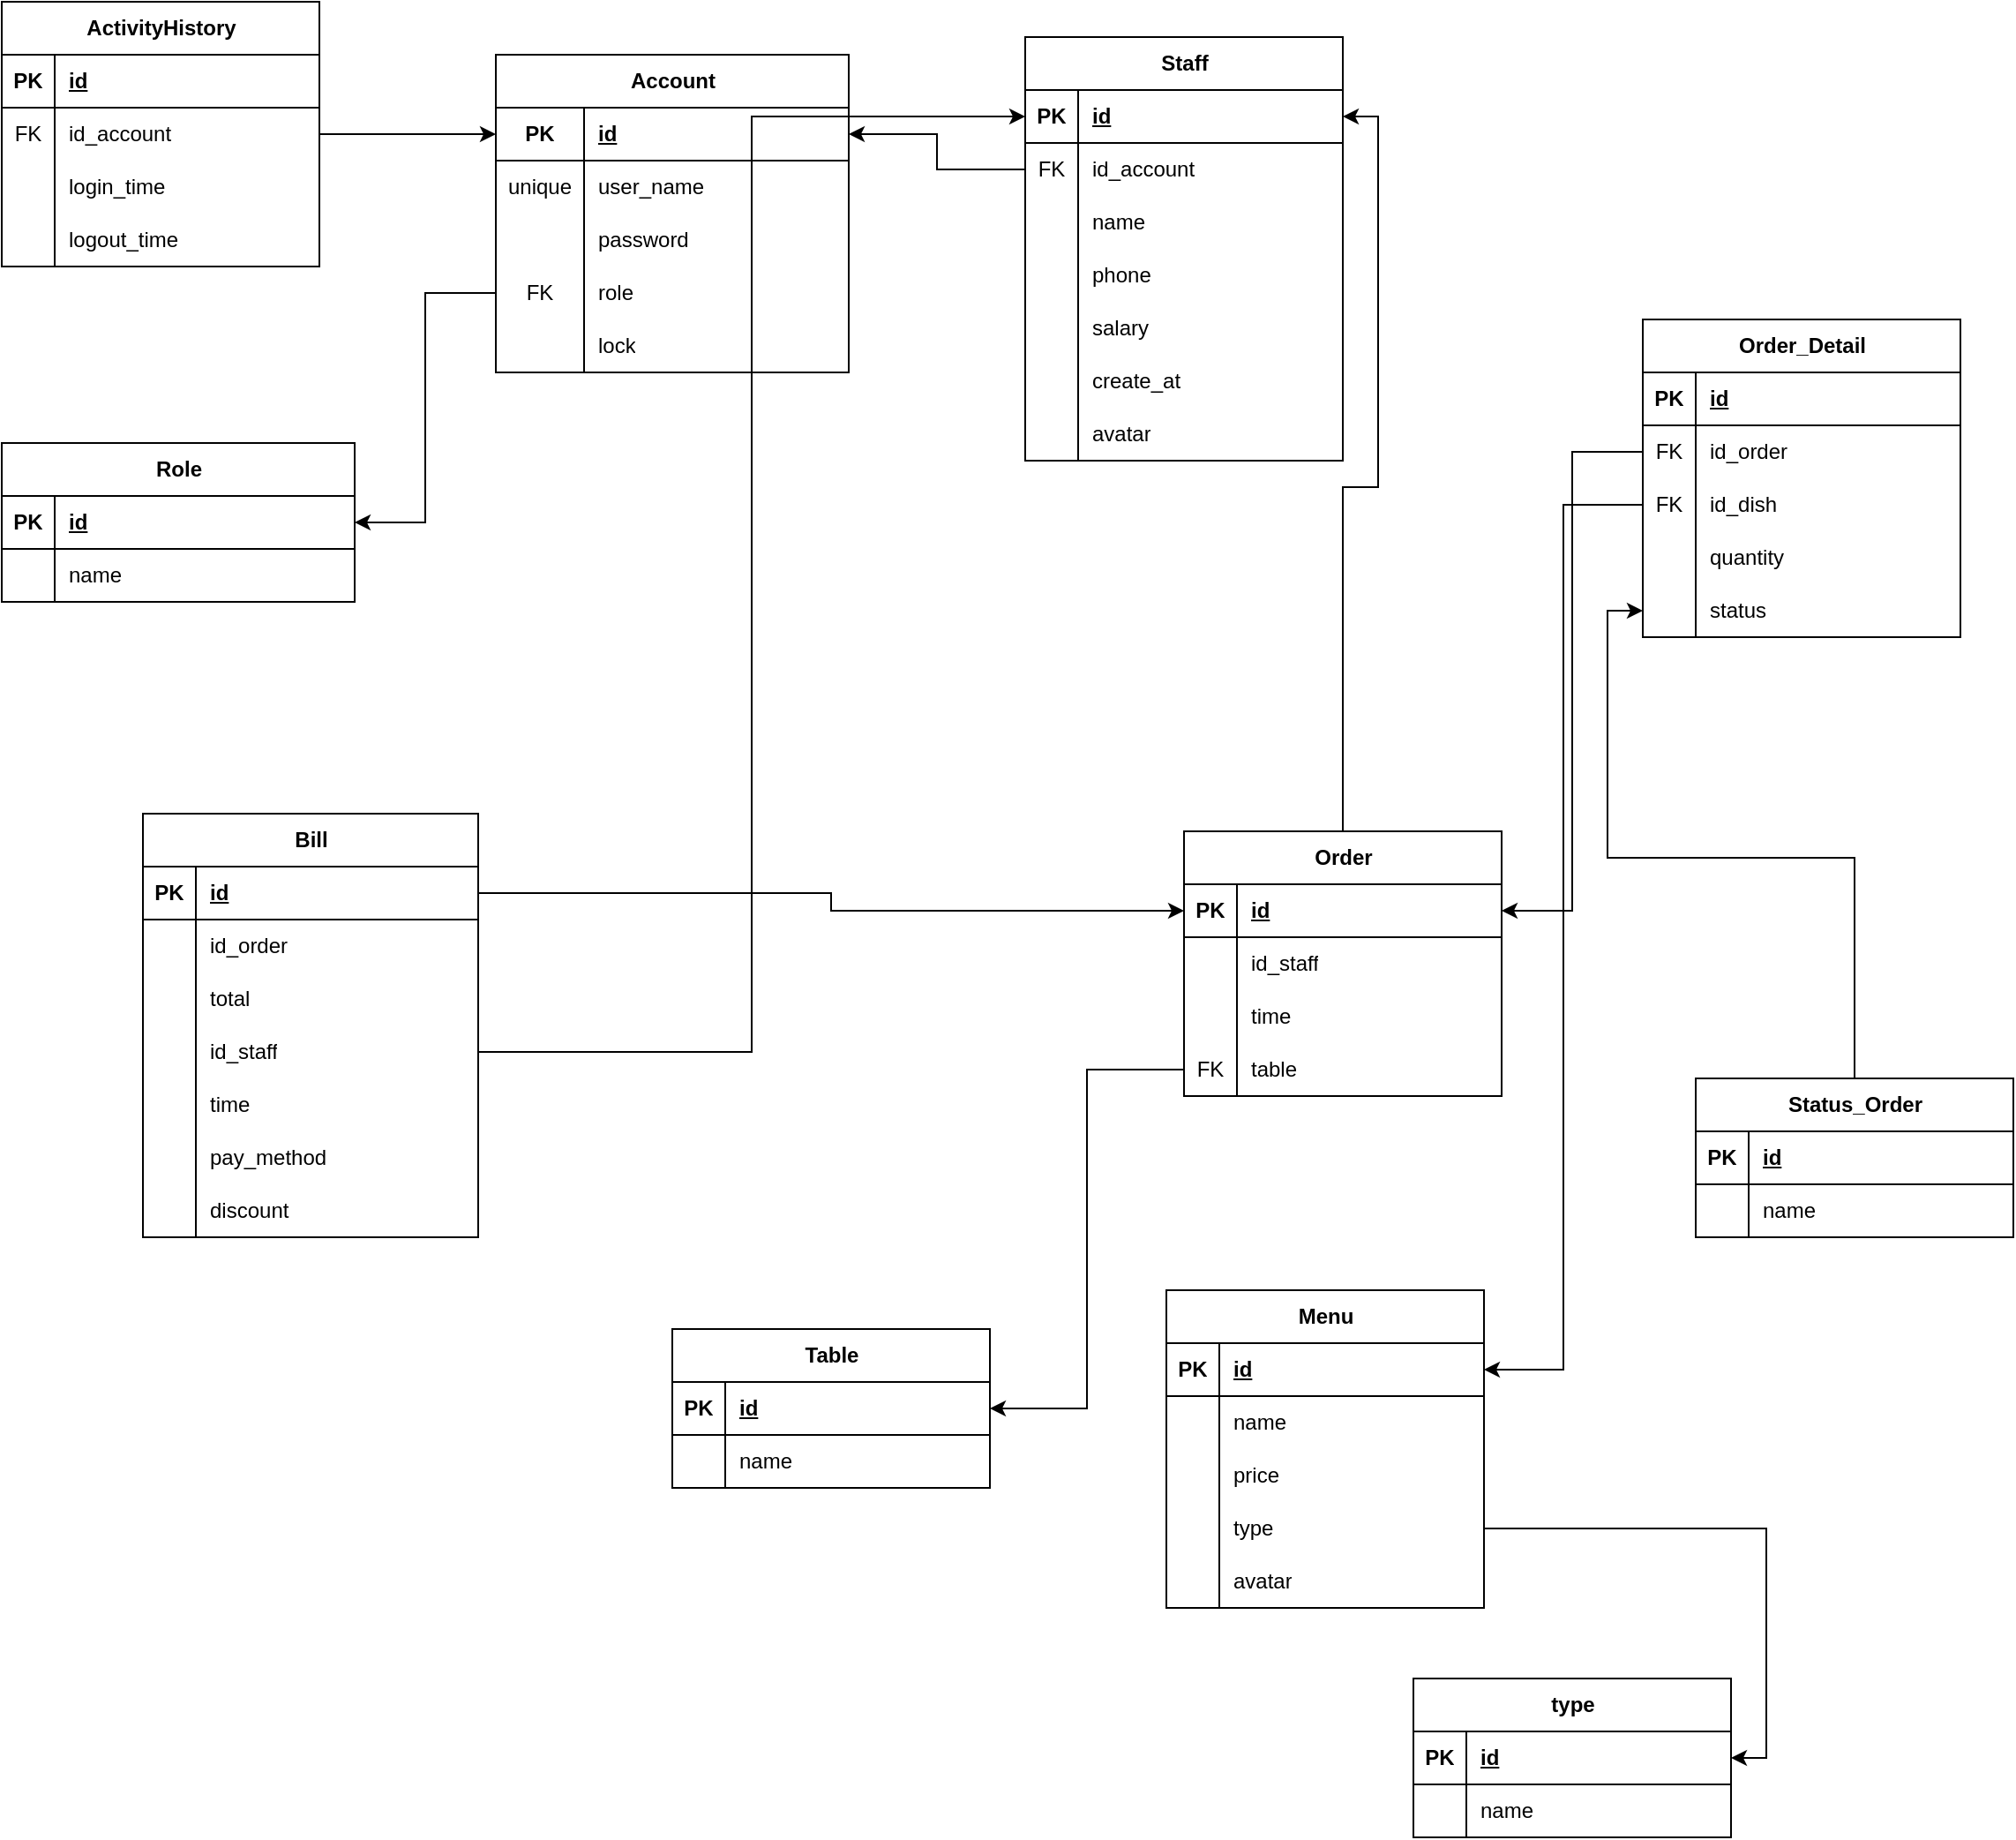 <mxfile version="21.5.0" type="device">
  <diagram name="Trang-1" id="5MQiowodxiFG7TMyP35g">
    <mxGraphModel dx="640" dy="643" grid="1" gridSize="10" guides="1" tooltips="1" connect="1" arrows="1" fold="1" page="1" pageScale="1" pageWidth="1169" pageHeight="1654" math="0" shadow="0">
      <root>
        <mxCell id="0" />
        <mxCell id="1" parent="0" />
        <mxCell id="JPU_DQ4Lmc1xQgEu5F5v-1" value="Role" style="shape=table;startSize=30;container=1;collapsible=1;childLayout=tableLayout;fixedRows=1;rowLines=0;fontStyle=1;align=center;resizeLast=1;html=1;" parent="1" vertex="1">
          <mxGeometry y="280" width="200" height="90" as="geometry" />
        </mxCell>
        <mxCell id="JPU_DQ4Lmc1xQgEu5F5v-2" value="" style="shape=tableRow;horizontal=0;startSize=0;swimlaneHead=0;swimlaneBody=0;fillColor=none;collapsible=0;dropTarget=0;points=[[0,0.5],[1,0.5]];portConstraint=eastwest;top=0;left=0;right=0;bottom=1;" parent="JPU_DQ4Lmc1xQgEu5F5v-1" vertex="1">
          <mxGeometry y="30" width="200" height="30" as="geometry" />
        </mxCell>
        <mxCell id="JPU_DQ4Lmc1xQgEu5F5v-3" value="PK" style="shape=partialRectangle;connectable=0;fillColor=none;top=0;left=0;bottom=0;right=0;fontStyle=1;overflow=hidden;whiteSpace=wrap;html=1;" parent="JPU_DQ4Lmc1xQgEu5F5v-2" vertex="1">
          <mxGeometry width="30" height="30" as="geometry">
            <mxRectangle width="30" height="30" as="alternateBounds" />
          </mxGeometry>
        </mxCell>
        <mxCell id="JPU_DQ4Lmc1xQgEu5F5v-4" value="id" style="shape=partialRectangle;connectable=0;fillColor=none;top=0;left=0;bottom=0;right=0;align=left;spacingLeft=6;fontStyle=5;overflow=hidden;whiteSpace=wrap;html=1;" parent="JPU_DQ4Lmc1xQgEu5F5v-2" vertex="1">
          <mxGeometry x="30" width="170" height="30" as="geometry">
            <mxRectangle width="170" height="30" as="alternateBounds" />
          </mxGeometry>
        </mxCell>
        <mxCell id="JPU_DQ4Lmc1xQgEu5F5v-5" value="" style="shape=tableRow;horizontal=0;startSize=0;swimlaneHead=0;swimlaneBody=0;fillColor=none;collapsible=0;dropTarget=0;points=[[0,0.5],[1,0.5]];portConstraint=eastwest;top=0;left=0;right=0;bottom=0;" parent="JPU_DQ4Lmc1xQgEu5F5v-1" vertex="1">
          <mxGeometry y="60" width="200" height="30" as="geometry" />
        </mxCell>
        <mxCell id="JPU_DQ4Lmc1xQgEu5F5v-6" value="" style="shape=partialRectangle;connectable=0;fillColor=none;top=0;left=0;bottom=0;right=0;editable=1;overflow=hidden;whiteSpace=wrap;html=1;" parent="JPU_DQ4Lmc1xQgEu5F5v-5" vertex="1">
          <mxGeometry width="30" height="30" as="geometry">
            <mxRectangle width="30" height="30" as="alternateBounds" />
          </mxGeometry>
        </mxCell>
        <mxCell id="JPU_DQ4Lmc1xQgEu5F5v-7" value="name" style="shape=partialRectangle;connectable=0;fillColor=none;top=0;left=0;bottom=0;right=0;align=left;spacingLeft=6;overflow=hidden;whiteSpace=wrap;html=1;" parent="JPU_DQ4Lmc1xQgEu5F5v-5" vertex="1">
          <mxGeometry x="30" width="170" height="30" as="geometry">
            <mxRectangle width="170" height="30" as="alternateBounds" />
          </mxGeometry>
        </mxCell>
        <mxCell id="JPU_DQ4Lmc1xQgEu5F5v-14" value="Account" style="shape=table;startSize=30;container=1;collapsible=1;childLayout=tableLayout;fixedRows=1;rowLines=0;fontStyle=1;align=center;resizeLast=1;html=1;" parent="1" vertex="1">
          <mxGeometry x="280" y="60" width="200" height="180" as="geometry" />
        </mxCell>
        <mxCell id="JPU_DQ4Lmc1xQgEu5F5v-15" value="" style="shape=tableRow;horizontal=0;startSize=0;swimlaneHead=0;swimlaneBody=0;fillColor=none;collapsible=0;dropTarget=0;points=[[0,0.5],[1,0.5]];portConstraint=eastwest;top=0;left=0;right=0;bottom=1;" parent="JPU_DQ4Lmc1xQgEu5F5v-14" vertex="1">
          <mxGeometry y="30" width="200" height="30" as="geometry" />
        </mxCell>
        <mxCell id="JPU_DQ4Lmc1xQgEu5F5v-16" value="PK" style="shape=partialRectangle;connectable=0;fillColor=none;top=0;left=0;bottom=0;right=0;fontStyle=1;overflow=hidden;whiteSpace=wrap;html=1;" parent="JPU_DQ4Lmc1xQgEu5F5v-15" vertex="1">
          <mxGeometry width="50" height="30" as="geometry">
            <mxRectangle width="50" height="30" as="alternateBounds" />
          </mxGeometry>
        </mxCell>
        <mxCell id="JPU_DQ4Lmc1xQgEu5F5v-17" value="id" style="shape=partialRectangle;connectable=0;fillColor=none;top=0;left=0;bottom=0;right=0;align=left;spacingLeft=6;fontStyle=5;overflow=hidden;whiteSpace=wrap;html=1;" parent="JPU_DQ4Lmc1xQgEu5F5v-15" vertex="1">
          <mxGeometry x="50" width="150" height="30" as="geometry">
            <mxRectangle width="150" height="30" as="alternateBounds" />
          </mxGeometry>
        </mxCell>
        <mxCell id="JPU_DQ4Lmc1xQgEu5F5v-18" value="" style="shape=tableRow;horizontal=0;startSize=0;swimlaneHead=0;swimlaneBody=0;fillColor=none;collapsible=0;dropTarget=0;points=[[0,0.5],[1,0.5]];portConstraint=eastwest;top=0;left=0;right=0;bottom=0;" parent="JPU_DQ4Lmc1xQgEu5F5v-14" vertex="1">
          <mxGeometry y="60" width="200" height="30" as="geometry" />
        </mxCell>
        <mxCell id="JPU_DQ4Lmc1xQgEu5F5v-19" value="unique" style="shape=partialRectangle;connectable=0;fillColor=none;top=0;left=0;bottom=0;right=0;editable=1;overflow=hidden;whiteSpace=wrap;html=1;" parent="JPU_DQ4Lmc1xQgEu5F5v-18" vertex="1">
          <mxGeometry width="50" height="30" as="geometry">
            <mxRectangle width="50" height="30" as="alternateBounds" />
          </mxGeometry>
        </mxCell>
        <mxCell id="JPU_DQ4Lmc1xQgEu5F5v-20" value="user_name" style="shape=partialRectangle;connectable=0;fillColor=none;top=0;left=0;bottom=0;right=0;align=left;spacingLeft=6;overflow=hidden;whiteSpace=wrap;html=1;" parent="JPU_DQ4Lmc1xQgEu5F5v-18" vertex="1">
          <mxGeometry x="50" width="150" height="30" as="geometry">
            <mxRectangle width="150" height="30" as="alternateBounds" />
          </mxGeometry>
        </mxCell>
        <mxCell id="JPU_DQ4Lmc1xQgEu5F5v-21" value="" style="shape=tableRow;horizontal=0;startSize=0;swimlaneHead=0;swimlaneBody=0;fillColor=none;collapsible=0;dropTarget=0;points=[[0,0.5],[1,0.5]];portConstraint=eastwest;top=0;left=0;right=0;bottom=0;" parent="JPU_DQ4Lmc1xQgEu5F5v-14" vertex="1">
          <mxGeometry y="90" width="200" height="30" as="geometry" />
        </mxCell>
        <mxCell id="JPU_DQ4Lmc1xQgEu5F5v-22" value="" style="shape=partialRectangle;connectable=0;fillColor=none;top=0;left=0;bottom=0;right=0;editable=1;overflow=hidden;whiteSpace=wrap;html=1;" parent="JPU_DQ4Lmc1xQgEu5F5v-21" vertex="1">
          <mxGeometry width="50" height="30" as="geometry">
            <mxRectangle width="50" height="30" as="alternateBounds" />
          </mxGeometry>
        </mxCell>
        <mxCell id="JPU_DQ4Lmc1xQgEu5F5v-23" value="password" style="shape=partialRectangle;connectable=0;fillColor=none;top=0;left=0;bottom=0;right=0;align=left;spacingLeft=6;overflow=hidden;whiteSpace=wrap;html=1;" parent="JPU_DQ4Lmc1xQgEu5F5v-21" vertex="1">
          <mxGeometry x="50" width="150" height="30" as="geometry">
            <mxRectangle width="150" height="30" as="alternateBounds" />
          </mxGeometry>
        </mxCell>
        <mxCell id="JPU_DQ4Lmc1xQgEu5F5v-24" value="" style="shape=tableRow;horizontal=0;startSize=0;swimlaneHead=0;swimlaneBody=0;fillColor=none;collapsible=0;dropTarget=0;points=[[0,0.5],[1,0.5]];portConstraint=eastwest;top=0;left=0;right=0;bottom=0;" parent="JPU_DQ4Lmc1xQgEu5F5v-14" vertex="1">
          <mxGeometry y="120" width="200" height="30" as="geometry" />
        </mxCell>
        <mxCell id="JPU_DQ4Lmc1xQgEu5F5v-25" value="FK" style="shape=partialRectangle;connectable=0;fillColor=none;top=0;left=0;bottom=0;right=0;editable=1;overflow=hidden;whiteSpace=wrap;html=1;" parent="JPU_DQ4Lmc1xQgEu5F5v-24" vertex="1">
          <mxGeometry width="50" height="30" as="geometry">
            <mxRectangle width="50" height="30" as="alternateBounds" />
          </mxGeometry>
        </mxCell>
        <mxCell id="JPU_DQ4Lmc1xQgEu5F5v-26" value="role" style="shape=partialRectangle;connectable=0;fillColor=none;top=0;left=0;bottom=0;right=0;align=left;spacingLeft=6;overflow=hidden;whiteSpace=wrap;html=1;" parent="JPU_DQ4Lmc1xQgEu5F5v-24" vertex="1">
          <mxGeometry x="50" width="150" height="30" as="geometry">
            <mxRectangle width="150" height="30" as="alternateBounds" />
          </mxGeometry>
        </mxCell>
        <mxCell id="JPU_DQ4Lmc1xQgEu5F5v-27" value="" style="shape=tableRow;horizontal=0;startSize=0;swimlaneHead=0;swimlaneBody=0;fillColor=none;collapsible=0;dropTarget=0;points=[[0,0.5],[1,0.5]];portConstraint=eastwest;top=0;left=0;right=0;bottom=0;" parent="JPU_DQ4Lmc1xQgEu5F5v-14" vertex="1">
          <mxGeometry y="150" width="200" height="30" as="geometry" />
        </mxCell>
        <mxCell id="JPU_DQ4Lmc1xQgEu5F5v-28" value="" style="shape=partialRectangle;connectable=0;fillColor=none;top=0;left=0;bottom=0;right=0;editable=1;overflow=hidden;whiteSpace=wrap;html=1;" parent="JPU_DQ4Lmc1xQgEu5F5v-27" vertex="1">
          <mxGeometry width="50" height="30" as="geometry">
            <mxRectangle width="50" height="30" as="alternateBounds" />
          </mxGeometry>
        </mxCell>
        <mxCell id="JPU_DQ4Lmc1xQgEu5F5v-29" value="lock" style="shape=partialRectangle;connectable=0;fillColor=none;top=0;left=0;bottom=0;right=0;align=left;spacingLeft=6;overflow=hidden;whiteSpace=wrap;html=1;" parent="JPU_DQ4Lmc1xQgEu5F5v-27" vertex="1">
          <mxGeometry x="50" width="150" height="30" as="geometry">
            <mxRectangle width="150" height="30" as="alternateBounds" />
          </mxGeometry>
        </mxCell>
        <mxCell id="JPU_DQ4Lmc1xQgEu5F5v-30" style="edgeStyle=orthogonalEdgeStyle;rounded=0;orthogonalLoop=1;jettySize=auto;html=1;entryX=1;entryY=0.5;entryDx=0;entryDy=0;" parent="1" source="JPU_DQ4Lmc1xQgEu5F5v-24" target="JPU_DQ4Lmc1xQgEu5F5v-2" edge="1">
          <mxGeometry relative="1" as="geometry" />
        </mxCell>
        <mxCell id="JPU_DQ4Lmc1xQgEu5F5v-31" value="Menu" style="shape=table;startSize=30;container=1;collapsible=1;childLayout=tableLayout;fixedRows=1;rowLines=0;fontStyle=1;align=center;resizeLast=1;html=1;" parent="1" vertex="1">
          <mxGeometry x="660" y="760" width="180" height="180" as="geometry" />
        </mxCell>
        <mxCell id="JPU_DQ4Lmc1xQgEu5F5v-32" value="" style="shape=tableRow;horizontal=0;startSize=0;swimlaneHead=0;swimlaneBody=0;fillColor=none;collapsible=0;dropTarget=0;points=[[0,0.5],[1,0.5]];portConstraint=eastwest;top=0;left=0;right=0;bottom=1;" parent="JPU_DQ4Lmc1xQgEu5F5v-31" vertex="1">
          <mxGeometry y="30" width="180" height="30" as="geometry" />
        </mxCell>
        <mxCell id="JPU_DQ4Lmc1xQgEu5F5v-33" value="PK" style="shape=partialRectangle;connectable=0;fillColor=none;top=0;left=0;bottom=0;right=0;fontStyle=1;overflow=hidden;whiteSpace=wrap;html=1;" parent="JPU_DQ4Lmc1xQgEu5F5v-32" vertex="1">
          <mxGeometry width="30" height="30" as="geometry">
            <mxRectangle width="30" height="30" as="alternateBounds" />
          </mxGeometry>
        </mxCell>
        <mxCell id="JPU_DQ4Lmc1xQgEu5F5v-34" value="id" style="shape=partialRectangle;connectable=0;fillColor=none;top=0;left=0;bottom=0;right=0;align=left;spacingLeft=6;fontStyle=5;overflow=hidden;whiteSpace=wrap;html=1;" parent="JPU_DQ4Lmc1xQgEu5F5v-32" vertex="1">
          <mxGeometry x="30" width="150" height="30" as="geometry">
            <mxRectangle width="150" height="30" as="alternateBounds" />
          </mxGeometry>
        </mxCell>
        <mxCell id="JPU_DQ4Lmc1xQgEu5F5v-35" value="" style="shape=tableRow;horizontal=0;startSize=0;swimlaneHead=0;swimlaneBody=0;fillColor=none;collapsible=0;dropTarget=0;points=[[0,0.5],[1,0.5]];portConstraint=eastwest;top=0;left=0;right=0;bottom=0;" parent="JPU_DQ4Lmc1xQgEu5F5v-31" vertex="1">
          <mxGeometry y="60" width="180" height="30" as="geometry" />
        </mxCell>
        <mxCell id="JPU_DQ4Lmc1xQgEu5F5v-36" value="" style="shape=partialRectangle;connectable=0;fillColor=none;top=0;left=0;bottom=0;right=0;editable=1;overflow=hidden;whiteSpace=wrap;html=1;" parent="JPU_DQ4Lmc1xQgEu5F5v-35" vertex="1">
          <mxGeometry width="30" height="30" as="geometry">
            <mxRectangle width="30" height="30" as="alternateBounds" />
          </mxGeometry>
        </mxCell>
        <mxCell id="JPU_DQ4Lmc1xQgEu5F5v-37" value="name" style="shape=partialRectangle;connectable=0;fillColor=none;top=0;left=0;bottom=0;right=0;align=left;spacingLeft=6;overflow=hidden;whiteSpace=wrap;html=1;" parent="JPU_DQ4Lmc1xQgEu5F5v-35" vertex="1">
          <mxGeometry x="30" width="150" height="30" as="geometry">
            <mxRectangle width="150" height="30" as="alternateBounds" />
          </mxGeometry>
        </mxCell>
        <mxCell id="JPU_DQ4Lmc1xQgEu5F5v-38" value="" style="shape=tableRow;horizontal=0;startSize=0;swimlaneHead=0;swimlaneBody=0;fillColor=none;collapsible=0;dropTarget=0;points=[[0,0.5],[1,0.5]];portConstraint=eastwest;top=0;left=0;right=0;bottom=0;" parent="JPU_DQ4Lmc1xQgEu5F5v-31" vertex="1">
          <mxGeometry y="90" width="180" height="30" as="geometry" />
        </mxCell>
        <mxCell id="JPU_DQ4Lmc1xQgEu5F5v-39" value="" style="shape=partialRectangle;connectable=0;fillColor=none;top=0;left=0;bottom=0;right=0;editable=1;overflow=hidden;whiteSpace=wrap;html=1;" parent="JPU_DQ4Lmc1xQgEu5F5v-38" vertex="1">
          <mxGeometry width="30" height="30" as="geometry">
            <mxRectangle width="30" height="30" as="alternateBounds" />
          </mxGeometry>
        </mxCell>
        <mxCell id="JPU_DQ4Lmc1xQgEu5F5v-40" value="price" style="shape=partialRectangle;connectable=0;fillColor=none;top=0;left=0;bottom=0;right=0;align=left;spacingLeft=6;overflow=hidden;whiteSpace=wrap;html=1;" parent="JPU_DQ4Lmc1xQgEu5F5v-38" vertex="1">
          <mxGeometry x="30" width="150" height="30" as="geometry">
            <mxRectangle width="150" height="30" as="alternateBounds" />
          </mxGeometry>
        </mxCell>
        <mxCell id="JPU_DQ4Lmc1xQgEu5F5v-115" value="" style="shape=tableRow;horizontal=0;startSize=0;swimlaneHead=0;swimlaneBody=0;fillColor=none;collapsible=0;dropTarget=0;points=[[0,0.5],[1,0.5]];portConstraint=eastwest;top=0;left=0;right=0;bottom=0;" parent="JPU_DQ4Lmc1xQgEu5F5v-31" vertex="1">
          <mxGeometry y="120" width="180" height="30" as="geometry" />
        </mxCell>
        <mxCell id="JPU_DQ4Lmc1xQgEu5F5v-116" value="" style="shape=partialRectangle;connectable=0;fillColor=none;top=0;left=0;bottom=0;right=0;editable=1;overflow=hidden;whiteSpace=wrap;html=1;" parent="JPU_DQ4Lmc1xQgEu5F5v-115" vertex="1">
          <mxGeometry width="30" height="30" as="geometry">
            <mxRectangle width="30" height="30" as="alternateBounds" />
          </mxGeometry>
        </mxCell>
        <mxCell id="JPU_DQ4Lmc1xQgEu5F5v-117" value="type" style="shape=partialRectangle;connectable=0;fillColor=none;top=0;left=0;bottom=0;right=0;align=left;spacingLeft=6;overflow=hidden;whiteSpace=wrap;html=1;" parent="JPU_DQ4Lmc1xQgEu5F5v-115" vertex="1">
          <mxGeometry x="30" width="150" height="30" as="geometry">
            <mxRectangle width="150" height="30" as="alternateBounds" />
          </mxGeometry>
        </mxCell>
        <mxCell id="JPU_DQ4Lmc1xQgEu5F5v-131" value="" style="shape=tableRow;horizontal=0;startSize=0;swimlaneHead=0;swimlaneBody=0;fillColor=none;collapsible=0;dropTarget=0;points=[[0,0.5],[1,0.5]];portConstraint=eastwest;top=0;left=0;right=0;bottom=0;" parent="JPU_DQ4Lmc1xQgEu5F5v-31" vertex="1">
          <mxGeometry y="150" width="180" height="30" as="geometry" />
        </mxCell>
        <mxCell id="JPU_DQ4Lmc1xQgEu5F5v-132" value="" style="shape=partialRectangle;connectable=0;fillColor=none;top=0;left=0;bottom=0;right=0;editable=1;overflow=hidden;whiteSpace=wrap;html=1;" parent="JPU_DQ4Lmc1xQgEu5F5v-131" vertex="1">
          <mxGeometry width="30" height="30" as="geometry">
            <mxRectangle width="30" height="30" as="alternateBounds" />
          </mxGeometry>
        </mxCell>
        <mxCell id="JPU_DQ4Lmc1xQgEu5F5v-133" value="avatar" style="shape=partialRectangle;connectable=0;fillColor=none;top=0;left=0;bottom=0;right=0;align=left;spacingLeft=6;overflow=hidden;whiteSpace=wrap;html=1;" parent="JPU_DQ4Lmc1xQgEu5F5v-131" vertex="1">
          <mxGeometry x="30" width="150" height="30" as="geometry">
            <mxRectangle width="150" height="30" as="alternateBounds" />
          </mxGeometry>
        </mxCell>
        <mxCell id="JPU_DQ4Lmc1xQgEu5F5v-57" style="edgeStyle=orthogonalEdgeStyle;rounded=0;orthogonalLoop=1;jettySize=auto;html=1;entryX=1;entryY=0.5;entryDx=0;entryDy=0;exitX=0;exitY=0.5;exitDx=0;exitDy=0;" parent="1" source="JPU_DQ4Lmc1xQgEu5F5v-48" target="JPU_DQ4Lmc1xQgEu5F5v-15" edge="1">
          <mxGeometry relative="1" as="geometry" />
        </mxCell>
        <mxCell id="JPU_DQ4Lmc1xQgEu5F5v-44" value="Staff" style="shape=table;startSize=30;container=1;collapsible=1;childLayout=tableLayout;fixedRows=1;rowLines=0;fontStyle=1;align=center;resizeLast=1;html=1;" parent="1" vertex="1">
          <mxGeometry x="580" y="50" width="180" height="240" as="geometry" />
        </mxCell>
        <mxCell id="JPU_DQ4Lmc1xQgEu5F5v-45" value="" style="shape=tableRow;horizontal=0;startSize=0;swimlaneHead=0;swimlaneBody=0;fillColor=none;collapsible=0;dropTarget=0;points=[[0,0.5],[1,0.5]];portConstraint=eastwest;top=0;left=0;right=0;bottom=1;" parent="JPU_DQ4Lmc1xQgEu5F5v-44" vertex="1">
          <mxGeometry y="30" width="180" height="30" as="geometry" />
        </mxCell>
        <mxCell id="JPU_DQ4Lmc1xQgEu5F5v-46" value="PK" style="shape=partialRectangle;connectable=0;fillColor=none;top=0;left=0;bottom=0;right=0;fontStyle=1;overflow=hidden;whiteSpace=wrap;html=1;" parent="JPU_DQ4Lmc1xQgEu5F5v-45" vertex="1">
          <mxGeometry width="30" height="30" as="geometry">
            <mxRectangle width="30" height="30" as="alternateBounds" />
          </mxGeometry>
        </mxCell>
        <mxCell id="JPU_DQ4Lmc1xQgEu5F5v-47" value="id" style="shape=partialRectangle;connectable=0;fillColor=none;top=0;left=0;bottom=0;right=0;align=left;spacingLeft=6;fontStyle=5;overflow=hidden;whiteSpace=wrap;html=1;" parent="JPU_DQ4Lmc1xQgEu5F5v-45" vertex="1">
          <mxGeometry x="30" width="150" height="30" as="geometry">
            <mxRectangle width="150" height="30" as="alternateBounds" />
          </mxGeometry>
        </mxCell>
        <mxCell id="JPU_DQ4Lmc1xQgEu5F5v-48" value="" style="shape=tableRow;horizontal=0;startSize=0;swimlaneHead=0;swimlaneBody=0;fillColor=none;collapsible=0;dropTarget=0;points=[[0,0.5],[1,0.5]];portConstraint=eastwest;top=0;left=0;right=0;bottom=0;" parent="JPU_DQ4Lmc1xQgEu5F5v-44" vertex="1">
          <mxGeometry y="60" width="180" height="30" as="geometry" />
        </mxCell>
        <mxCell id="JPU_DQ4Lmc1xQgEu5F5v-49" value="FK" style="shape=partialRectangle;connectable=0;fillColor=none;top=0;left=0;bottom=0;right=0;editable=1;overflow=hidden;whiteSpace=wrap;html=1;" parent="JPU_DQ4Lmc1xQgEu5F5v-48" vertex="1">
          <mxGeometry width="30" height="30" as="geometry">
            <mxRectangle width="30" height="30" as="alternateBounds" />
          </mxGeometry>
        </mxCell>
        <mxCell id="JPU_DQ4Lmc1xQgEu5F5v-50" value="id_account" style="shape=partialRectangle;connectable=0;fillColor=none;top=0;left=0;bottom=0;right=0;align=left;spacingLeft=6;overflow=hidden;whiteSpace=wrap;html=1;" parent="JPU_DQ4Lmc1xQgEu5F5v-48" vertex="1">
          <mxGeometry x="30" width="150" height="30" as="geometry">
            <mxRectangle width="150" height="30" as="alternateBounds" />
          </mxGeometry>
        </mxCell>
        <mxCell id="JPU_DQ4Lmc1xQgEu5F5v-51" value="" style="shape=tableRow;horizontal=0;startSize=0;swimlaneHead=0;swimlaneBody=0;fillColor=none;collapsible=0;dropTarget=0;points=[[0,0.5],[1,0.5]];portConstraint=eastwest;top=0;left=0;right=0;bottom=0;" parent="JPU_DQ4Lmc1xQgEu5F5v-44" vertex="1">
          <mxGeometry y="90" width="180" height="30" as="geometry" />
        </mxCell>
        <mxCell id="JPU_DQ4Lmc1xQgEu5F5v-52" value="" style="shape=partialRectangle;connectable=0;fillColor=none;top=0;left=0;bottom=0;right=0;editable=1;overflow=hidden;whiteSpace=wrap;html=1;" parent="JPU_DQ4Lmc1xQgEu5F5v-51" vertex="1">
          <mxGeometry width="30" height="30" as="geometry">
            <mxRectangle width="30" height="30" as="alternateBounds" />
          </mxGeometry>
        </mxCell>
        <mxCell id="JPU_DQ4Lmc1xQgEu5F5v-53" value="name" style="shape=partialRectangle;connectable=0;fillColor=none;top=0;left=0;bottom=0;right=0;align=left;spacingLeft=6;overflow=hidden;whiteSpace=wrap;html=1;" parent="JPU_DQ4Lmc1xQgEu5F5v-51" vertex="1">
          <mxGeometry x="30" width="150" height="30" as="geometry">
            <mxRectangle width="150" height="30" as="alternateBounds" />
          </mxGeometry>
        </mxCell>
        <mxCell id="JPU_DQ4Lmc1xQgEu5F5v-54" value="" style="shape=tableRow;horizontal=0;startSize=0;swimlaneHead=0;swimlaneBody=0;fillColor=none;collapsible=0;dropTarget=0;points=[[0,0.5],[1,0.5]];portConstraint=eastwest;top=0;left=0;right=0;bottom=0;" parent="JPU_DQ4Lmc1xQgEu5F5v-44" vertex="1">
          <mxGeometry y="120" width="180" height="30" as="geometry" />
        </mxCell>
        <mxCell id="JPU_DQ4Lmc1xQgEu5F5v-55" value="" style="shape=partialRectangle;connectable=0;fillColor=none;top=0;left=0;bottom=0;right=0;editable=1;overflow=hidden;whiteSpace=wrap;html=1;" parent="JPU_DQ4Lmc1xQgEu5F5v-54" vertex="1">
          <mxGeometry width="30" height="30" as="geometry">
            <mxRectangle width="30" height="30" as="alternateBounds" />
          </mxGeometry>
        </mxCell>
        <mxCell id="JPU_DQ4Lmc1xQgEu5F5v-56" value="phone" style="shape=partialRectangle;connectable=0;fillColor=none;top=0;left=0;bottom=0;right=0;align=left;spacingLeft=6;overflow=hidden;whiteSpace=wrap;html=1;" parent="JPU_DQ4Lmc1xQgEu5F5v-54" vertex="1">
          <mxGeometry x="30" width="150" height="30" as="geometry">
            <mxRectangle width="150" height="30" as="alternateBounds" />
          </mxGeometry>
        </mxCell>
        <mxCell id="JPU_DQ4Lmc1xQgEu5F5v-128" value="" style="shape=tableRow;horizontal=0;startSize=0;swimlaneHead=0;swimlaneBody=0;fillColor=none;collapsible=0;dropTarget=0;points=[[0,0.5],[1,0.5]];portConstraint=eastwest;top=0;left=0;right=0;bottom=0;" parent="JPU_DQ4Lmc1xQgEu5F5v-44" vertex="1">
          <mxGeometry y="150" width="180" height="30" as="geometry" />
        </mxCell>
        <mxCell id="JPU_DQ4Lmc1xQgEu5F5v-129" value="" style="shape=partialRectangle;connectable=0;fillColor=none;top=0;left=0;bottom=0;right=0;editable=1;overflow=hidden;whiteSpace=wrap;html=1;" parent="JPU_DQ4Lmc1xQgEu5F5v-128" vertex="1">
          <mxGeometry width="30" height="30" as="geometry">
            <mxRectangle width="30" height="30" as="alternateBounds" />
          </mxGeometry>
        </mxCell>
        <mxCell id="JPU_DQ4Lmc1xQgEu5F5v-130" value="salary" style="shape=partialRectangle;connectable=0;fillColor=none;top=0;left=0;bottom=0;right=0;align=left;spacingLeft=6;overflow=hidden;whiteSpace=wrap;html=1;" parent="JPU_DQ4Lmc1xQgEu5F5v-128" vertex="1">
          <mxGeometry x="30" width="150" height="30" as="geometry">
            <mxRectangle width="150" height="30" as="alternateBounds" />
          </mxGeometry>
        </mxCell>
        <mxCell id="nI-mJbSwqmGmBiknYhTG-1" value="" style="shape=tableRow;horizontal=0;startSize=0;swimlaneHead=0;swimlaneBody=0;fillColor=none;collapsible=0;dropTarget=0;points=[[0,0.5],[1,0.5]];portConstraint=eastwest;top=0;left=0;right=0;bottom=0;" vertex="1" parent="JPU_DQ4Lmc1xQgEu5F5v-44">
          <mxGeometry y="180" width="180" height="30" as="geometry" />
        </mxCell>
        <mxCell id="nI-mJbSwqmGmBiknYhTG-2" value="" style="shape=partialRectangle;connectable=0;fillColor=none;top=0;left=0;bottom=0;right=0;editable=1;overflow=hidden;whiteSpace=wrap;html=1;" vertex="1" parent="nI-mJbSwqmGmBiknYhTG-1">
          <mxGeometry width="30" height="30" as="geometry">
            <mxRectangle width="30" height="30" as="alternateBounds" />
          </mxGeometry>
        </mxCell>
        <mxCell id="nI-mJbSwqmGmBiknYhTG-3" value="create_at&lt;br&gt;" style="shape=partialRectangle;connectable=0;fillColor=none;top=0;left=0;bottom=0;right=0;align=left;spacingLeft=6;overflow=hidden;whiteSpace=wrap;html=1;" vertex="1" parent="nI-mJbSwqmGmBiknYhTG-1">
          <mxGeometry x="30" width="150" height="30" as="geometry">
            <mxRectangle width="150" height="30" as="alternateBounds" />
          </mxGeometry>
        </mxCell>
        <mxCell id="nI-mJbSwqmGmBiknYhTG-7" value="" style="shape=tableRow;horizontal=0;startSize=0;swimlaneHead=0;swimlaneBody=0;fillColor=none;collapsible=0;dropTarget=0;points=[[0,0.5],[1,0.5]];portConstraint=eastwest;top=0;left=0;right=0;bottom=0;" vertex="1" parent="JPU_DQ4Lmc1xQgEu5F5v-44">
          <mxGeometry y="210" width="180" height="30" as="geometry" />
        </mxCell>
        <mxCell id="nI-mJbSwqmGmBiknYhTG-8" value="" style="shape=partialRectangle;connectable=0;fillColor=none;top=0;left=0;bottom=0;right=0;editable=1;overflow=hidden;whiteSpace=wrap;html=1;" vertex="1" parent="nI-mJbSwqmGmBiknYhTG-7">
          <mxGeometry width="30" height="30" as="geometry">
            <mxRectangle width="30" height="30" as="alternateBounds" />
          </mxGeometry>
        </mxCell>
        <mxCell id="nI-mJbSwqmGmBiknYhTG-9" value="avatar" style="shape=partialRectangle;connectable=0;fillColor=none;top=0;left=0;bottom=0;right=0;align=left;spacingLeft=6;overflow=hidden;whiteSpace=wrap;html=1;" vertex="1" parent="nI-mJbSwqmGmBiknYhTG-7">
          <mxGeometry x="30" width="150" height="30" as="geometry">
            <mxRectangle width="150" height="30" as="alternateBounds" />
          </mxGeometry>
        </mxCell>
        <mxCell id="JPU_DQ4Lmc1xQgEu5F5v-58" value="Table" style="shape=table;startSize=30;container=1;collapsible=1;childLayout=tableLayout;fixedRows=1;rowLines=0;fontStyle=1;align=center;resizeLast=1;html=1;" parent="1" vertex="1">
          <mxGeometry x="380" y="782" width="180" height="90" as="geometry" />
        </mxCell>
        <mxCell id="JPU_DQ4Lmc1xQgEu5F5v-59" value="" style="shape=tableRow;horizontal=0;startSize=0;swimlaneHead=0;swimlaneBody=0;fillColor=none;collapsible=0;dropTarget=0;points=[[0,0.5],[1,0.5]];portConstraint=eastwest;top=0;left=0;right=0;bottom=1;" parent="JPU_DQ4Lmc1xQgEu5F5v-58" vertex="1">
          <mxGeometry y="30" width="180" height="30" as="geometry" />
        </mxCell>
        <mxCell id="JPU_DQ4Lmc1xQgEu5F5v-60" value="PK" style="shape=partialRectangle;connectable=0;fillColor=none;top=0;left=0;bottom=0;right=0;fontStyle=1;overflow=hidden;whiteSpace=wrap;html=1;" parent="JPU_DQ4Lmc1xQgEu5F5v-59" vertex="1">
          <mxGeometry width="30" height="30" as="geometry">
            <mxRectangle width="30" height="30" as="alternateBounds" />
          </mxGeometry>
        </mxCell>
        <mxCell id="JPU_DQ4Lmc1xQgEu5F5v-61" value="id" style="shape=partialRectangle;connectable=0;fillColor=none;top=0;left=0;bottom=0;right=0;align=left;spacingLeft=6;fontStyle=5;overflow=hidden;whiteSpace=wrap;html=1;" parent="JPU_DQ4Lmc1xQgEu5F5v-59" vertex="1">
          <mxGeometry x="30" width="150" height="30" as="geometry">
            <mxRectangle width="150" height="30" as="alternateBounds" />
          </mxGeometry>
        </mxCell>
        <mxCell id="JPU_DQ4Lmc1xQgEu5F5v-62" value="" style="shape=tableRow;horizontal=0;startSize=0;swimlaneHead=0;swimlaneBody=0;fillColor=none;collapsible=0;dropTarget=0;points=[[0,0.5],[1,0.5]];portConstraint=eastwest;top=0;left=0;right=0;bottom=0;" parent="JPU_DQ4Lmc1xQgEu5F5v-58" vertex="1">
          <mxGeometry y="60" width="180" height="30" as="geometry" />
        </mxCell>
        <mxCell id="JPU_DQ4Lmc1xQgEu5F5v-63" value="" style="shape=partialRectangle;connectable=0;fillColor=none;top=0;left=0;bottom=0;right=0;editable=1;overflow=hidden;whiteSpace=wrap;html=1;" parent="JPU_DQ4Lmc1xQgEu5F5v-62" vertex="1">
          <mxGeometry width="30" height="30" as="geometry">
            <mxRectangle width="30" height="30" as="alternateBounds" />
          </mxGeometry>
        </mxCell>
        <mxCell id="JPU_DQ4Lmc1xQgEu5F5v-64" value="name" style="shape=partialRectangle;connectable=0;fillColor=none;top=0;left=0;bottom=0;right=0;align=left;spacingLeft=6;overflow=hidden;whiteSpace=wrap;html=1;" parent="JPU_DQ4Lmc1xQgEu5F5v-62" vertex="1">
          <mxGeometry x="30" width="150" height="30" as="geometry">
            <mxRectangle width="150" height="30" as="alternateBounds" />
          </mxGeometry>
        </mxCell>
        <mxCell id="kEu8FF2u59ID7DSwwAYh-21" style="edgeStyle=orthogonalEdgeStyle;rounded=0;orthogonalLoop=1;jettySize=auto;html=1;entryX=1;entryY=0.5;entryDx=0;entryDy=0;" parent="1" source="JPU_DQ4Lmc1xQgEu5F5v-71" target="JPU_DQ4Lmc1xQgEu5F5v-45" edge="1">
          <mxGeometry relative="1" as="geometry" />
        </mxCell>
        <mxCell id="JPU_DQ4Lmc1xQgEu5F5v-71" value="Order" style="shape=table;startSize=30;container=1;collapsible=1;childLayout=tableLayout;fixedRows=1;rowLines=0;fontStyle=1;align=center;resizeLast=1;html=1;" parent="1" vertex="1">
          <mxGeometry x="670" y="500" width="180" height="150" as="geometry" />
        </mxCell>
        <mxCell id="JPU_DQ4Lmc1xQgEu5F5v-72" value="" style="shape=tableRow;horizontal=0;startSize=0;swimlaneHead=0;swimlaneBody=0;fillColor=none;collapsible=0;dropTarget=0;points=[[0,0.5],[1,0.5]];portConstraint=eastwest;top=0;left=0;right=0;bottom=1;" parent="JPU_DQ4Lmc1xQgEu5F5v-71" vertex="1">
          <mxGeometry y="30" width="180" height="30" as="geometry" />
        </mxCell>
        <mxCell id="JPU_DQ4Lmc1xQgEu5F5v-73" value="PK" style="shape=partialRectangle;connectable=0;fillColor=none;top=0;left=0;bottom=0;right=0;fontStyle=1;overflow=hidden;whiteSpace=wrap;html=1;" parent="JPU_DQ4Lmc1xQgEu5F5v-72" vertex="1">
          <mxGeometry width="30" height="30" as="geometry">
            <mxRectangle width="30" height="30" as="alternateBounds" />
          </mxGeometry>
        </mxCell>
        <mxCell id="JPU_DQ4Lmc1xQgEu5F5v-74" value="id" style="shape=partialRectangle;connectable=0;fillColor=none;top=0;left=0;bottom=0;right=0;align=left;spacingLeft=6;fontStyle=5;overflow=hidden;whiteSpace=wrap;html=1;" parent="JPU_DQ4Lmc1xQgEu5F5v-72" vertex="1">
          <mxGeometry x="30" width="150" height="30" as="geometry">
            <mxRectangle width="150" height="30" as="alternateBounds" />
          </mxGeometry>
        </mxCell>
        <mxCell id="JPU_DQ4Lmc1xQgEu5F5v-75" value="" style="shape=tableRow;horizontal=0;startSize=0;swimlaneHead=0;swimlaneBody=0;fillColor=none;collapsible=0;dropTarget=0;points=[[0,0.5],[1,0.5]];portConstraint=eastwest;top=0;left=0;right=0;bottom=0;" parent="JPU_DQ4Lmc1xQgEu5F5v-71" vertex="1">
          <mxGeometry y="60" width="180" height="30" as="geometry" />
        </mxCell>
        <mxCell id="JPU_DQ4Lmc1xQgEu5F5v-76" value="" style="shape=partialRectangle;connectable=0;fillColor=none;top=0;left=0;bottom=0;right=0;editable=1;overflow=hidden;whiteSpace=wrap;html=1;" parent="JPU_DQ4Lmc1xQgEu5F5v-75" vertex="1">
          <mxGeometry width="30" height="30" as="geometry">
            <mxRectangle width="30" height="30" as="alternateBounds" />
          </mxGeometry>
        </mxCell>
        <mxCell id="JPU_DQ4Lmc1xQgEu5F5v-77" value="id_staff" style="shape=partialRectangle;connectable=0;fillColor=none;top=0;left=0;bottom=0;right=0;align=left;spacingLeft=6;overflow=hidden;whiteSpace=wrap;html=1;" parent="JPU_DQ4Lmc1xQgEu5F5v-75" vertex="1">
          <mxGeometry x="30" width="150" height="30" as="geometry">
            <mxRectangle width="150" height="30" as="alternateBounds" />
          </mxGeometry>
        </mxCell>
        <mxCell id="JPU_DQ4Lmc1xQgEu5F5v-78" value="" style="shape=tableRow;horizontal=0;startSize=0;swimlaneHead=0;swimlaneBody=0;fillColor=none;collapsible=0;dropTarget=0;points=[[0,0.5],[1,0.5]];portConstraint=eastwest;top=0;left=0;right=0;bottom=0;" parent="JPU_DQ4Lmc1xQgEu5F5v-71" vertex="1">
          <mxGeometry y="90" width="180" height="30" as="geometry" />
        </mxCell>
        <mxCell id="JPU_DQ4Lmc1xQgEu5F5v-79" value="" style="shape=partialRectangle;connectable=0;fillColor=none;top=0;left=0;bottom=0;right=0;editable=1;overflow=hidden;whiteSpace=wrap;html=1;" parent="JPU_DQ4Lmc1xQgEu5F5v-78" vertex="1">
          <mxGeometry width="30" height="30" as="geometry">
            <mxRectangle width="30" height="30" as="alternateBounds" />
          </mxGeometry>
        </mxCell>
        <mxCell id="JPU_DQ4Lmc1xQgEu5F5v-80" value="time" style="shape=partialRectangle;connectable=0;fillColor=none;top=0;left=0;bottom=0;right=0;align=left;spacingLeft=6;overflow=hidden;whiteSpace=wrap;html=1;" parent="JPU_DQ4Lmc1xQgEu5F5v-78" vertex="1">
          <mxGeometry x="30" width="150" height="30" as="geometry">
            <mxRectangle width="150" height="30" as="alternateBounds" />
          </mxGeometry>
        </mxCell>
        <mxCell id="JPU_DQ4Lmc1xQgEu5F5v-81" value="" style="shape=tableRow;horizontal=0;startSize=0;swimlaneHead=0;swimlaneBody=0;fillColor=none;collapsible=0;dropTarget=0;points=[[0,0.5],[1,0.5]];portConstraint=eastwest;top=0;left=0;right=0;bottom=0;" parent="JPU_DQ4Lmc1xQgEu5F5v-71" vertex="1">
          <mxGeometry y="120" width="180" height="30" as="geometry" />
        </mxCell>
        <mxCell id="JPU_DQ4Lmc1xQgEu5F5v-82" value="FK" style="shape=partialRectangle;connectable=0;fillColor=none;top=0;left=0;bottom=0;right=0;editable=1;overflow=hidden;whiteSpace=wrap;html=1;" parent="JPU_DQ4Lmc1xQgEu5F5v-81" vertex="1">
          <mxGeometry width="30" height="30" as="geometry">
            <mxRectangle width="30" height="30" as="alternateBounds" />
          </mxGeometry>
        </mxCell>
        <mxCell id="JPU_DQ4Lmc1xQgEu5F5v-83" value="table" style="shape=partialRectangle;connectable=0;fillColor=none;top=0;left=0;bottom=0;right=0;align=left;spacingLeft=6;overflow=hidden;whiteSpace=wrap;html=1;" parent="JPU_DQ4Lmc1xQgEu5F5v-81" vertex="1">
          <mxGeometry x="30" width="150" height="30" as="geometry">
            <mxRectangle width="150" height="30" as="alternateBounds" />
          </mxGeometry>
        </mxCell>
        <mxCell id="JPU_DQ4Lmc1xQgEu5F5v-86" value="Order_Detail" style="shape=table;startSize=30;container=1;collapsible=1;childLayout=tableLayout;fixedRows=1;rowLines=0;fontStyle=1;align=center;resizeLast=1;html=1;" parent="1" vertex="1">
          <mxGeometry x="930" y="210" width="180" height="180" as="geometry" />
        </mxCell>
        <mxCell id="JPU_DQ4Lmc1xQgEu5F5v-87" value="" style="shape=tableRow;horizontal=0;startSize=0;swimlaneHead=0;swimlaneBody=0;fillColor=none;collapsible=0;dropTarget=0;points=[[0,0.5],[1,0.5]];portConstraint=eastwest;top=0;left=0;right=0;bottom=1;" parent="JPU_DQ4Lmc1xQgEu5F5v-86" vertex="1">
          <mxGeometry y="30" width="180" height="30" as="geometry" />
        </mxCell>
        <mxCell id="JPU_DQ4Lmc1xQgEu5F5v-88" value="PK" style="shape=partialRectangle;connectable=0;fillColor=none;top=0;left=0;bottom=0;right=0;fontStyle=1;overflow=hidden;whiteSpace=wrap;html=1;" parent="JPU_DQ4Lmc1xQgEu5F5v-87" vertex="1">
          <mxGeometry width="30" height="30" as="geometry">
            <mxRectangle width="30" height="30" as="alternateBounds" />
          </mxGeometry>
        </mxCell>
        <mxCell id="JPU_DQ4Lmc1xQgEu5F5v-89" value="id" style="shape=partialRectangle;connectable=0;fillColor=none;top=0;left=0;bottom=0;right=0;align=left;spacingLeft=6;fontStyle=5;overflow=hidden;whiteSpace=wrap;html=1;" parent="JPU_DQ4Lmc1xQgEu5F5v-87" vertex="1">
          <mxGeometry x="30" width="150" height="30" as="geometry">
            <mxRectangle width="150" height="30" as="alternateBounds" />
          </mxGeometry>
        </mxCell>
        <mxCell id="JPU_DQ4Lmc1xQgEu5F5v-90" value="" style="shape=tableRow;horizontal=0;startSize=0;swimlaneHead=0;swimlaneBody=0;fillColor=none;collapsible=0;dropTarget=0;points=[[0,0.5],[1,0.5]];portConstraint=eastwest;top=0;left=0;right=0;bottom=0;" parent="JPU_DQ4Lmc1xQgEu5F5v-86" vertex="1">
          <mxGeometry y="60" width="180" height="30" as="geometry" />
        </mxCell>
        <mxCell id="JPU_DQ4Lmc1xQgEu5F5v-91" value="FK" style="shape=partialRectangle;connectable=0;fillColor=none;top=0;left=0;bottom=0;right=0;editable=1;overflow=hidden;whiteSpace=wrap;html=1;" parent="JPU_DQ4Lmc1xQgEu5F5v-90" vertex="1">
          <mxGeometry width="30" height="30" as="geometry">
            <mxRectangle width="30" height="30" as="alternateBounds" />
          </mxGeometry>
        </mxCell>
        <mxCell id="JPU_DQ4Lmc1xQgEu5F5v-92" value="id_order" style="shape=partialRectangle;connectable=0;fillColor=none;top=0;left=0;bottom=0;right=0;align=left;spacingLeft=6;overflow=hidden;whiteSpace=wrap;html=1;" parent="JPU_DQ4Lmc1xQgEu5F5v-90" vertex="1">
          <mxGeometry x="30" width="150" height="30" as="geometry">
            <mxRectangle width="150" height="30" as="alternateBounds" />
          </mxGeometry>
        </mxCell>
        <mxCell id="JPU_DQ4Lmc1xQgEu5F5v-93" value="" style="shape=tableRow;horizontal=0;startSize=0;swimlaneHead=0;swimlaneBody=0;fillColor=none;collapsible=0;dropTarget=0;points=[[0,0.5],[1,0.5]];portConstraint=eastwest;top=0;left=0;right=0;bottom=0;" parent="JPU_DQ4Lmc1xQgEu5F5v-86" vertex="1">
          <mxGeometry y="90" width="180" height="30" as="geometry" />
        </mxCell>
        <mxCell id="JPU_DQ4Lmc1xQgEu5F5v-94" value="FK" style="shape=partialRectangle;connectable=0;fillColor=none;top=0;left=0;bottom=0;right=0;editable=1;overflow=hidden;whiteSpace=wrap;html=1;" parent="JPU_DQ4Lmc1xQgEu5F5v-93" vertex="1">
          <mxGeometry width="30" height="30" as="geometry">
            <mxRectangle width="30" height="30" as="alternateBounds" />
          </mxGeometry>
        </mxCell>
        <mxCell id="JPU_DQ4Lmc1xQgEu5F5v-95" value="id_dish" style="shape=partialRectangle;connectable=0;fillColor=none;top=0;left=0;bottom=0;right=0;align=left;spacingLeft=6;overflow=hidden;whiteSpace=wrap;html=1;" parent="JPU_DQ4Lmc1xQgEu5F5v-93" vertex="1">
          <mxGeometry x="30" width="150" height="30" as="geometry">
            <mxRectangle width="150" height="30" as="alternateBounds" />
          </mxGeometry>
        </mxCell>
        <mxCell id="JPU_DQ4Lmc1xQgEu5F5v-96" value="" style="shape=tableRow;horizontal=0;startSize=0;swimlaneHead=0;swimlaneBody=0;fillColor=none;collapsible=0;dropTarget=0;points=[[0,0.5],[1,0.5]];portConstraint=eastwest;top=0;left=0;right=0;bottom=0;" parent="JPU_DQ4Lmc1xQgEu5F5v-86" vertex="1">
          <mxGeometry y="120" width="180" height="30" as="geometry" />
        </mxCell>
        <mxCell id="JPU_DQ4Lmc1xQgEu5F5v-97" value="" style="shape=partialRectangle;connectable=0;fillColor=none;top=0;left=0;bottom=0;right=0;editable=1;overflow=hidden;whiteSpace=wrap;html=1;" parent="JPU_DQ4Lmc1xQgEu5F5v-96" vertex="1">
          <mxGeometry width="30" height="30" as="geometry">
            <mxRectangle width="30" height="30" as="alternateBounds" />
          </mxGeometry>
        </mxCell>
        <mxCell id="JPU_DQ4Lmc1xQgEu5F5v-98" value="quantity" style="shape=partialRectangle;connectable=0;fillColor=none;top=0;left=0;bottom=0;right=0;align=left;spacingLeft=6;overflow=hidden;whiteSpace=wrap;html=1;" parent="JPU_DQ4Lmc1xQgEu5F5v-96" vertex="1">
          <mxGeometry x="30" width="150" height="30" as="geometry">
            <mxRectangle width="150" height="30" as="alternateBounds" />
          </mxGeometry>
        </mxCell>
        <mxCell id="kEu8FF2u59ID7DSwwAYh-29" value="" style="shape=tableRow;horizontal=0;startSize=0;swimlaneHead=0;swimlaneBody=0;fillColor=none;collapsible=0;dropTarget=0;points=[[0,0.5],[1,0.5]];portConstraint=eastwest;top=0;left=0;right=0;bottom=0;" parent="JPU_DQ4Lmc1xQgEu5F5v-86" vertex="1">
          <mxGeometry y="150" width="180" height="30" as="geometry" />
        </mxCell>
        <mxCell id="kEu8FF2u59ID7DSwwAYh-30" value="" style="shape=partialRectangle;connectable=0;fillColor=none;top=0;left=0;bottom=0;right=0;editable=1;overflow=hidden;whiteSpace=wrap;html=1;" parent="kEu8FF2u59ID7DSwwAYh-29" vertex="1">
          <mxGeometry width="30" height="30" as="geometry">
            <mxRectangle width="30" height="30" as="alternateBounds" />
          </mxGeometry>
        </mxCell>
        <mxCell id="kEu8FF2u59ID7DSwwAYh-31" value="status" style="shape=partialRectangle;connectable=0;fillColor=none;top=0;left=0;bottom=0;right=0;align=left;spacingLeft=6;overflow=hidden;whiteSpace=wrap;html=1;" parent="kEu8FF2u59ID7DSwwAYh-29" vertex="1">
          <mxGeometry x="30" width="150" height="30" as="geometry">
            <mxRectangle width="150" height="30" as="alternateBounds" />
          </mxGeometry>
        </mxCell>
        <mxCell id="JPU_DQ4Lmc1xQgEu5F5v-102" value="type" style="shape=table;startSize=30;container=1;collapsible=1;childLayout=tableLayout;fixedRows=1;rowLines=0;fontStyle=1;align=center;resizeLast=1;html=1;" parent="1" vertex="1">
          <mxGeometry x="800" y="980" width="180" height="90" as="geometry" />
        </mxCell>
        <mxCell id="JPU_DQ4Lmc1xQgEu5F5v-103" value="" style="shape=tableRow;horizontal=0;startSize=0;swimlaneHead=0;swimlaneBody=0;fillColor=none;collapsible=0;dropTarget=0;points=[[0,0.5],[1,0.5]];portConstraint=eastwest;top=0;left=0;right=0;bottom=1;" parent="JPU_DQ4Lmc1xQgEu5F5v-102" vertex="1">
          <mxGeometry y="30" width="180" height="30" as="geometry" />
        </mxCell>
        <mxCell id="JPU_DQ4Lmc1xQgEu5F5v-104" value="PK" style="shape=partialRectangle;connectable=0;fillColor=none;top=0;left=0;bottom=0;right=0;fontStyle=1;overflow=hidden;whiteSpace=wrap;html=1;" parent="JPU_DQ4Lmc1xQgEu5F5v-103" vertex="1">
          <mxGeometry width="30" height="30" as="geometry">
            <mxRectangle width="30" height="30" as="alternateBounds" />
          </mxGeometry>
        </mxCell>
        <mxCell id="JPU_DQ4Lmc1xQgEu5F5v-105" value="id" style="shape=partialRectangle;connectable=0;fillColor=none;top=0;left=0;bottom=0;right=0;align=left;spacingLeft=6;fontStyle=5;overflow=hidden;whiteSpace=wrap;html=1;" parent="JPU_DQ4Lmc1xQgEu5F5v-103" vertex="1">
          <mxGeometry x="30" width="150" height="30" as="geometry">
            <mxRectangle width="150" height="30" as="alternateBounds" />
          </mxGeometry>
        </mxCell>
        <mxCell id="JPU_DQ4Lmc1xQgEu5F5v-106" value="" style="shape=tableRow;horizontal=0;startSize=0;swimlaneHead=0;swimlaneBody=0;fillColor=none;collapsible=0;dropTarget=0;points=[[0,0.5],[1,0.5]];portConstraint=eastwest;top=0;left=0;right=0;bottom=0;" parent="JPU_DQ4Lmc1xQgEu5F5v-102" vertex="1">
          <mxGeometry y="60" width="180" height="30" as="geometry" />
        </mxCell>
        <mxCell id="JPU_DQ4Lmc1xQgEu5F5v-107" value="" style="shape=partialRectangle;connectable=0;fillColor=none;top=0;left=0;bottom=0;right=0;editable=1;overflow=hidden;whiteSpace=wrap;html=1;" parent="JPU_DQ4Lmc1xQgEu5F5v-106" vertex="1">
          <mxGeometry width="30" height="30" as="geometry">
            <mxRectangle width="30" height="30" as="alternateBounds" />
          </mxGeometry>
        </mxCell>
        <mxCell id="JPU_DQ4Lmc1xQgEu5F5v-108" value="name" style="shape=partialRectangle;connectable=0;fillColor=none;top=0;left=0;bottom=0;right=0;align=left;spacingLeft=6;overflow=hidden;whiteSpace=wrap;html=1;" parent="JPU_DQ4Lmc1xQgEu5F5v-106" vertex="1">
          <mxGeometry x="30" width="150" height="30" as="geometry">
            <mxRectangle width="150" height="30" as="alternateBounds" />
          </mxGeometry>
        </mxCell>
        <mxCell id="JPU_DQ4Lmc1xQgEu5F5v-119" style="edgeStyle=orthogonalEdgeStyle;rounded=0;orthogonalLoop=1;jettySize=auto;html=1;exitX=1;exitY=0.5;exitDx=0;exitDy=0;entryX=1;entryY=0.5;entryDx=0;entryDy=0;" parent="1" source="JPU_DQ4Lmc1xQgEu5F5v-115" target="JPU_DQ4Lmc1xQgEu5F5v-103" edge="1">
          <mxGeometry relative="1" as="geometry" />
        </mxCell>
        <mxCell id="JPU_DQ4Lmc1xQgEu5F5v-122" style="edgeStyle=orthogonalEdgeStyle;rounded=0;orthogonalLoop=1;jettySize=auto;html=1;exitX=0;exitY=0.5;exitDx=0;exitDy=0;entryX=1;entryY=0.5;entryDx=0;entryDy=0;" parent="1" source="JPU_DQ4Lmc1xQgEu5F5v-81" target="JPU_DQ4Lmc1xQgEu5F5v-59" edge="1">
          <mxGeometry relative="1" as="geometry" />
        </mxCell>
        <mxCell id="JPU_DQ4Lmc1xQgEu5F5v-123" style="edgeStyle=orthogonalEdgeStyle;rounded=0;orthogonalLoop=1;jettySize=auto;html=1;exitX=0;exitY=0.5;exitDx=0;exitDy=0;entryX=1;entryY=0.5;entryDx=0;entryDy=0;" parent="1" source="JPU_DQ4Lmc1xQgEu5F5v-90" target="JPU_DQ4Lmc1xQgEu5F5v-72" edge="1">
          <mxGeometry relative="1" as="geometry" />
        </mxCell>
        <mxCell id="JPU_DQ4Lmc1xQgEu5F5v-124" style="edgeStyle=orthogonalEdgeStyle;rounded=0;orthogonalLoop=1;jettySize=auto;html=1;entryX=1;entryY=0.5;entryDx=0;entryDy=0;" parent="1" source="JPU_DQ4Lmc1xQgEu5F5v-93" target="JPU_DQ4Lmc1xQgEu5F5v-32" edge="1">
          <mxGeometry relative="1" as="geometry" />
        </mxCell>
        <mxCell id="JPU_DQ4Lmc1xQgEu5F5v-134" value="ActivityHistory" style="shape=table;startSize=30;container=1;collapsible=1;childLayout=tableLayout;fixedRows=1;rowLines=0;fontStyle=1;align=center;resizeLast=1;html=1;" parent="1" vertex="1">
          <mxGeometry y="30" width="180" height="150" as="geometry" />
        </mxCell>
        <mxCell id="JPU_DQ4Lmc1xQgEu5F5v-135" value="" style="shape=tableRow;horizontal=0;startSize=0;swimlaneHead=0;swimlaneBody=0;fillColor=none;collapsible=0;dropTarget=0;points=[[0,0.5],[1,0.5]];portConstraint=eastwest;top=0;left=0;right=0;bottom=1;" parent="JPU_DQ4Lmc1xQgEu5F5v-134" vertex="1">
          <mxGeometry y="30" width="180" height="30" as="geometry" />
        </mxCell>
        <mxCell id="JPU_DQ4Lmc1xQgEu5F5v-136" value="PK" style="shape=partialRectangle;connectable=0;fillColor=none;top=0;left=0;bottom=0;right=0;fontStyle=1;overflow=hidden;whiteSpace=wrap;html=1;" parent="JPU_DQ4Lmc1xQgEu5F5v-135" vertex="1">
          <mxGeometry width="30" height="30" as="geometry">
            <mxRectangle width="30" height="30" as="alternateBounds" />
          </mxGeometry>
        </mxCell>
        <mxCell id="JPU_DQ4Lmc1xQgEu5F5v-137" value="id" style="shape=partialRectangle;connectable=0;fillColor=none;top=0;left=0;bottom=0;right=0;align=left;spacingLeft=6;fontStyle=5;overflow=hidden;whiteSpace=wrap;html=1;" parent="JPU_DQ4Lmc1xQgEu5F5v-135" vertex="1">
          <mxGeometry x="30" width="150" height="30" as="geometry">
            <mxRectangle width="150" height="30" as="alternateBounds" />
          </mxGeometry>
        </mxCell>
        <mxCell id="JPU_DQ4Lmc1xQgEu5F5v-138" value="" style="shape=tableRow;horizontal=0;startSize=0;swimlaneHead=0;swimlaneBody=0;fillColor=none;collapsible=0;dropTarget=0;points=[[0,0.5],[1,0.5]];portConstraint=eastwest;top=0;left=0;right=0;bottom=0;" parent="JPU_DQ4Lmc1xQgEu5F5v-134" vertex="1">
          <mxGeometry y="60" width="180" height="30" as="geometry" />
        </mxCell>
        <mxCell id="JPU_DQ4Lmc1xQgEu5F5v-139" value="FK" style="shape=partialRectangle;connectable=0;fillColor=none;top=0;left=0;bottom=0;right=0;editable=1;overflow=hidden;whiteSpace=wrap;html=1;" parent="JPU_DQ4Lmc1xQgEu5F5v-138" vertex="1">
          <mxGeometry width="30" height="30" as="geometry">
            <mxRectangle width="30" height="30" as="alternateBounds" />
          </mxGeometry>
        </mxCell>
        <mxCell id="JPU_DQ4Lmc1xQgEu5F5v-140" value="id_account" style="shape=partialRectangle;connectable=0;fillColor=none;top=0;left=0;bottom=0;right=0;align=left;spacingLeft=6;overflow=hidden;whiteSpace=wrap;html=1;" parent="JPU_DQ4Lmc1xQgEu5F5v-138" vertex="1">
          <mxGeometry x="30" width="150" height="30" as="geometry">
            <mxRectangle width="150" height="30" as="alternateBounds" />
          </mxGeometry>
        </mxCell>
        <mxCell id="JPU_DQ4Lmc1xQgEu5F5v-141" value="" style="shape=tableRow;horizontal=0;startSize=0;swimlaneHead=0;swimlaneBody=0;fillColor=none;collapsible=0;dropTarget=0;points=[[0,0.5],[1,0.5]];portConstraint=eastwest;top=0;left=0;right=0;bottom=0;" parent="JPU_DQ4Lmc1xQgEu5F5v-134" vertex="1">
          <mxGeometry y="90" width="180" height="30" as="geometry" />
        </mxCell>
        <mxCell id="JPU_DQ4Lmc1xQgEu5F5v-142" value="" style="shape=partialRectangle;connectable=0;fillColor=none;top=0;left=0;bottom=0;right=0;editable=1;overflow=hidden;whiteSpace=wrap;html=1;" parent="JPU_DQ4Lmc1xQgEu5F5v-141" vertex="1">
          <mxGeometry width="30" height="30" as="geometry">
            <mxRectangle width="30" height="30" as="alternateBounds" />
          </mxGeometry>
        </mxCell>
        <mxCell id="JPU_DQ4Lmc1xQgEu5F5v-143" value="login_time" style="shape=partialRectangle;connectable=0;fillColor=none;top=0;left=0;bottom=0;right=0;align=left;spacingLeft=6;overflow=hidden;whiteSpace=wrap;html=1;" parent="JPU_DQ4Lmc1xQgEu5F5v-141" vertex="1">
          <mxGeometry x="30" width="150" height="30" as="geometry">
            <mxRectangle width="150" height="30" as="alternateBounds" />
          </mxGeometry>
        </mxCell>
        <mxCell id="JPU_DQ4Lmc1xQgEu5F5v-144" value="" style="shape=tableRow;horizontal=0;startSize=0;swimlaneHead=0;swimlaneBody=0;fillColor=none;collapsible=0;dropTarget=0;points=[[0,0.5],[1,0.5]];portConstraint=eastwest;top=0;left=0;right=0;bottom=0;" parent="JPU_DQ4Lmc1xQgEu5F5v-134" vertex="1">
          <mxGeometry y="120" width="180" height="30" as="geometry" />
        </mxCell>
        <mxCell id="JPU_DQ4Lmc1xQgEu5F5v-145" value="" style="shape=partialRectangle;connectable=0;fillColor=none;top=0;left=0;bottom=0;right=0;editable=1;overflow=hidden;whiteSpace=wrap;html=1;" parent="JPU_DQ4Lmc1xQgEu5F5v-144" vertex="1">
          <mxGeometry width="30" height="30" as="geometry">
            <mxRectangle width="30" height="30" as="alternateBounds" />
          </mxGeometry>
        </mxCell>
        <mxCell id="JPU_DQ4Lmc1xQgEu5F5v-146" value="logout_time" style="shape=partialRectangle;connectable=0;fillColor=none;top=0;left=0;bottom=0;right=0;align=left;spacingLeft=6;overflow=hidden;whiteSpace=wrap;html=1;" parent="JPU_DQ4Lmc1xQgEu5F5v-144" vertex="1">
          <mxGeometry x="30" width="150" height="30" as="geometry">
            <mxRectangle width="150" height="30" as="alternateBounds" />
          </mxGeometry>
        </mxCell>
        <mxCell id="JPU_DQ4Lmc1xQgEu5F5v-147" style="edgeStyle=orthogonalEdgeStyle;rounded=0;orthogonalLoop=1;jettySize=auto;html=1;entryX=0;entryY=0.5;entryDx=0;entryDy=0;" parent="1" source="JPU_DQ4Lmc1xQgEu5F5v-138" target="JPU_DQ4Lmc1xQgEu5F5v-15" edge="1">
          <mxGeometry relative="1" as="geometry" />
        </mxCell>
        <mxCell id="kEu8FF2u59ID7DSwwAYh-1" value="Bill" style="shape=table;startSize=30;container=1;collapsible=1;childLayout=tableLayout;fixedRows=1;rowLines=0;fontStyle=1;align=center;resizeLast=1;html=1;" parent="1" vertex="1">
          <mxGeometry x="80" y="490" width="190" height="240" as="geometry" />
        </mxCell>
        <mxCell id="kEu8FF2u59ID7DSwwAYh-2" value="" style="shape=tableRow;horizontal=0;startSize=0;swimlaneHead=0;swimlaneBody=0;fillColor=none;collapsible=0;dropTarget=0;points=[[0,0.5],[1,0.5]];portConstraint=eastwest;top=0;left=0;right=0;bottom=1;" parent="kEu8FF2u59ID7DSwwAYh-1" vertex="1">
          <mxGeometry y="30" width="190" height="30" as="geometry" />
        </mxCell>
        <mxCell id="kEu8FF2u59ID7DSwwAYh-3" value="PK" style="shape=partialRectangle;connectable=0;fillColor=none;top=0;left=0;bottom=0;right=0;fontStyle=1;overflow=hidden;whiteSpace=wrap;html=1;" parent="kEu8FF2u59ID7DSwwAYh-2" vertex="1">
          <mxGeometry width="30" height="30" as="geometry">
            <mxRectangle width="30" height="30" as="alternateBounds" />
          </mxGeometry>
        </mxCell>
        <mxCell id="kEu8FF2u59ID7DSwwAYh-4" value="id" style="shape=partialRectangle;connectable=0;fillColor=none;top=0;left=0;bottom=0;right=0;align=left;spacingLeft=6;fontStyle=5;overflow=hidden;whiteSpace=wrap;html=1;" parent="kEu8FF2u59ID7DSwwAYh-2" vertex="1">
          <mxGeometry x="30" width="160" height="30" as="geometry">
            <mxRectangle width="160" height="30" as="alternateBounds" />
          </mxGeometry>
        </mxCell>
        <mxCell id="kEu8FF2u59ID7DSwwAYh-5" value="" style="shape=tableRow;horizontal=0;startSize=0;swimlaneHead=0;swimlaneBody=0;fillColor=none;collapsible=0;dropTarget=0;points=[[0,0.5],[1,0.5]];portConstraint=eastwest;top=0;left=0;right=0;bottom=0;" parent="kEu8FF2u59ID7DSwwAYh-1" vertex="1">
          <mxGeometry y="60" width="190" height="30" as="geometry" />
        </mxCell>
        <mxCell id="kEu8FF2u59ID7DSwwAYh-6" value="" style="shape=partialRectangle;connectable=0;fillColor=none;top=0;left=0;bottom=0;right=0;editable=1;overflow=hidden;whiteSpace=wrap;html=1;" parent="kEu8FF2u59ID7DSwwAYh-5" vertex="1">
          <mxGeometry width="30" height="30" as="geometry">
            <mxRectangle width="30" height="30" as="alternateBounds" />
          </mxGeometry>
        </mxCell>
        <mxCell id="kEu8FF2u59ID7DSwwAYh-7" value="id_order" style="shape=partialRectangle;connectable=0;fillColor=none;top=0;left=0;bottom=0;right=0;align=left;spacingLeft=6;overflow=hidden;whiteSpace=wrap;html=1;" parent="kEu8FF2u59ID7DSwwAYh-5" vertex="1">
          <mxGeometry x="30" width="160" height="30" as="geometry">
            <mxRectangle width="160" height="30" as="alternateBounds" />
          </mxGeometry>
        </mxCell>
        <mxCell id="kEu8FF2u59ID7DSwwAYh-8" value="" style="shape=tableRow;horizontal=0;startSize=0;swimlaneHead=0;swimlaneBody=0;fillColor=none;collapsible=0;dropTarget=0;points=[[0,0.5],[1,0.5]];portConstraint=eastwest;top=0;left=0;right=0;bottom=0;" parent="kEu8FF2u59ID7DSwwAYh-1" vertex="1">
          <mxGeometry y="90" width="190" height="30" as="geometry" />
        </mxCell>
        <mxCell id="kEu8FF2u59ID7DSwwAYh-9" value="" style="shape=partialRectangle;connectable=0;fillColor=none;top=0;left=0;bottom=0;right=0;editable=1;overflow=hidden;whiteSpace=wrap;html=1;" parent="kEu8FF2u59ID7DSwwAYh-8" vertex="1">
          <mxGeometry width="30" height="30" as="geometry">
            <mxRectangle width="30" height="30" as="alternateBounds" />
          </mxGeometry>
        </mxCell>
        <mxCell id="kEu8FF2u59ID7DSwwAYh-10" value="total" style="shape=partialRectangle;connectable=0;fillColor=none;top=0;left=0;bottom=0;right=0;align=left;spacingLeft=6;overflow=hidden;whiteSpace=wrap;html=1;" parent="kEu8FF2u59ID7DSwwAYh-8" vertex="1">
          <mxGeometry x="30" width="160" height="30" as="geometry">
            <mxRectangle width="160" height="30" as="alternateBounds" />
          </mxGeometry>
        </mxCell>
        <mxCell id="kEu8FF2u59ID7DSwwAYh-14" value="" style="shape=tableRow;horizontal=0;startSize=0;swimlaneHead=0;swimlaneBody=0;fillColor=none;collapsible=0;dropTarget=0;points=[[0,0.5],[1,0.5]];portConstraint=eastwest;top=0;left=0;right=0;bottom=0;" parent="kEu8FF2u59ID7DSwwAYh-1" vertex="1">
          <mxGeometry y="120" width="190" height="30" as="geometry" />
        </mxCell>
        <mxCell id="kEu8FF2u59ID7DSwwAYh-15" value="" style="shape=partialRectangle;connectable=0;fillColor=none;top=0;left=0;bottom=0;right=0;editable=1;overflow=hidden;whiteSpace=wrap;html=1;" parent="kEu8FF2u59ID7DSwwAYh-14" vertex="1">
          <mxGeometry width="30" height="30" as="geometry">
            <mxRectangle width="30" height="30" as="alternateBounds" />
          </mxGeometry>
        </mxCell>
        <mxCell id="kEu8FF2u59ID7DSwwAYh-16" value="id_staff" style="shape=partialRectangle;connectable=0;fillColor=none;top=0;left=0;bottom=0;right=0;align=left;spacingLeft=6;overflow=hidden;whiteSpace=wrap;html=1;" parent="kEu8FF2u59ID7DSwwAYh-14" vertex="1">
          <mxGeometry x="30" width="160" height="30" as="geometry">
            <mxRectangle width="160" height="30" as="alternateBounds" />
          </mxGeometry>
        </mxCell>
        <mxCell id="kEu8FF2u59ID7DSwwAYh-22" value="" style="shape=tableRow;horizontal=0;startSize=0;swimlaneHead=0;swimlaneBody=0;fillColor=none;collapsible=0;dropTarget=0;points=[[0,0.5],[1,0.5]];portConstraint=eastwest;top=0;left=0;right=0;bottom=0;" parent="kEu8FF2u59ID7DSwwAYh-1" vertex="1">
          <mxGeometry y="150" width="190" height="30" as="geometry" />
        </mxCell>
        <mxCell id="kEu8FF2u59ID7DSwwAYh-23" value="" style="shape=partialRectangle;connectable=0;fillColor=none;top=0;left=0;bottom=0;right=0;editable=1;overflow=hidden;whiteSpace=wrap;html=1;" parent="kEu8FF2u59ID7DSwwAYh-22" vertex="1">
          <mxGeometry width="30" height="30" as="geometry">
            <mxRectangle width="30" height="30" as="alternateBounds" />
          </mxGeometry>
        </mxCell>
        <mxCell id="kEu8FF2u59ID7DSwwAYh-24" value="time" style="shape=partialRectangle;connectable=0;fillColor=none;top=0;left=0;bottom=0;right=0;align=left;spacingLeft=6;overflow=hidden;whiteSpace=wrap;html=1;" parent="kEu8FF2u59ID7DSwwAYh-22" vertex="1">
          <mxGeometry x="30" width="160" height="30" as="geometry">
            <mxRectangle width="160" height="30" as="alternateBounds" />
          </mxGeometry>
        </mxCell>
        <mxCell id="kEu8FF2u59ID7DSwwAYh-26" value="" style="shape=tableRow;horizontal=0;startSize=0;swimlaneHead=0;swimlaneBody=0;fillColor=none;collapsible=0;dropTarget=0;points=[[0,0.5],[1,0.5]];portConstraint=eastwest;top=0;left=0;right=0;bottom=0;" parent="kEu8FF2u59ID7DSwwAYh-1" vertex="1">
          <mxGeometry y="180" width="190" height="30" as="geometry" />
        </mxCell>
        <mxCell id="kEu8FF2u59ID7DSwwAYh-27" value="" style="shape=partialRectangle;connectable=0;fillColor=none;top=0;left=0;bottom=0;right=0;editable=1;overflow=hidden;whiteSpace=wrap;html=1;" parent="kEu8FF2u59ID7DSwwAYh-26" vertex="1">
          <mxGeometry width="30" height="30" as="geometry">
            <mxRectangle width="30" height="30" as="alternateBounds" />
          </mxGeometry>
        </mxCell>
        <mxCell id="kEu8FF2u59ID7DSwwAYh-28" value="pay_method" style="shape=partialRectangle;connectable=0;fillColor=none;top=0;left=0;bottom=0;right=0;align=left;spacingLeft=6;overflow=hidden;whiteSpace=wrap;html=1;" parent="kEu8FF2u59ID7DSwwAYh-26" vertex="1">
          <mxGeometry x="30" width="160" height="30" as="geometry">
            <mxRectangle width="160" height="30" as="alternateBounds" />
          </mxGeometry>
        </mxCell>
        <mxCell id="nI-mJbSwqmGmBiknYhTG-4" value="" style="shape=tableRow;horizontal=0;startSize=0;swimlaneHead=0;swimlaneBody=0;fillColor=none;collapsible=0;dropTarget=0;points=[[0,0.5],[1,0.5]];portConstraint=eastwest;top=0;left=0;right=0;bottom=0;" vertex="1" parent="kEu8FF2u59ID7DSwwAYh-1">
          <mxGeometry y="210" width="190" height="30" as="geometry" />
        </mxCell>
        <mxCell id="nI-mJbSwqmGmBiknYhTG-5" value="" style="shape=partialRectangle;connectable=0;fillColor=none;top=0;left=0;bottom=0;right=0;editable=1;overflow=hidden;whiteSpace=wrap;html=1;" vertex="1" parent="nI-mJbSwqmGmBiknYhTG-4">
          <mxGeometry width="30" height="30" as="geometry">
            <mxRectangle width="30" height="30" as="alternateBounds" />
          </mxGeometry>
        </mxCell>
        <mxCell id="nI-mJbSwqmGmBiknYhTG-6" value="discount&lt;br&gt;" style="shape=partialRectangle;connectable=0;fillColor=none;top=0;left=0;bottom=0;right=0;align=left;spacingLeft=6;overflow=hidden;whiteSpace=wrap;html=1;" vertex="1" parent="nI-mJbSwqmGmBiknYhTG-4">
          <mxGeometry x="30" width="160" height="30" as="geometry">
            <mxRectangle width="160" height="30" as="alternateBounds" />
          </mxGeometry>
        </mxCell>
        <mxCell id="kEu8FF2u59ID7DSwwAYh-17" style="edgeStyle=orthogonalEdgeStyle;rounded=0;orthogonalLoop=1;jettySize=auto;html=1;entryX=0;entryY=0.5;entryDx=0;entryDy=0;" parent="1" source="kEu8FF2u59ID7DSwwAYh-2" target="JPU_DQ4Lmc1xQgEu5F5v-72" edge="1">
          <mxGeometry relative="1" as="geometry" />
        </mxCell>
        <mxCell id="kEu8FF2u59ID7DSwwAYh-20" style="edgeStyle=orthogonalEdgeStyle;rounded=0;orthogonalLoop=1;jettySize=auto;html=1;exitX=1;exitY=0.5;exitDx=0;exitDy=0;entryX=0;entryY=0.5;entryDx=0;entryDy=0;" parent="1" source="kEu8FF2u59ID7DSwwAYh-14" target="JPU_DQ4Lmc1xQgEu5F5v-45" edge="1">
          <mxGeometry relative="1" as="geometry" />
        </mxCell>
        <mxCell id="kEu8FF2u59ID7DSwwAYh-48" style="edgeStyle=orthogonalEdgeStyle;rounded=0;orthogonalLoop=1;jettySize=auto;html=1;entryX=0;entryY=0.5;entryDx=0;entryDy=0;" parent="1" source="kEu8FF2u59ID7DSwwAYh-32" target="kEu8FF2u59ID7DSwwAYh-29" edge="1">
          <mxGeometry relative="1" as="geometry" />
        </mxCell>
        <mxCell id="kEu8FF2u59ID7DSwwAYh-32" value="Status_Order" style="shape=table;startSize=30;container=1;collapsible=1;childLayout=tableLayout;fixedRows=1;rowLines=0;fontStyle=1;align=center;resizeLast=1;html=1;" parent="1" vertex="1">
          <mxGeometry x="960" y="640" width="180" height="90" as="geometry" />
        </mxCell>
        <mxCell id="kEu8FF2u59ID7DSwwAYh-33" value="" style="shape=tableRow;horizontal=0;startSize=0;swimlaneHead=0;swimlaneBody=0;fillColor=none;collapsible=0;dropTarget=0;points=[[0,0.5],[1,0.5]];portConstraint=eastwest;top=0;left=0;right=0;bottom=1;" parent="kEu8FF2u59ID7DSwwAYh-32" vertex="1">
          <mxGeometry y="30" width="180" height="30" as="geometry" />
        </mxCell>
        <mxCell id="kEu8FF2u59ID7DSwwAYh-34" value="PK" style="shape=partialRectangle;connectable=0;fillColor=none;top=0;left=0;bottom=0;right=0;fontStyle=1;overflow=hidden;whiteSpace=wrap;html=1;" parent="kEu8FF2u59ID7DSwwAYh-33" vertex="1">
          <mxGeometry width="30" height="30" as="geometry">
            <mxRectangle width="30" height="30" as="alternateBounds" />
          </mxGeometry>
        </mxCell>
        <mxCell id="kEu8FF2u59ID7DSwwAYh-35" value="id" style="shape=partialRectangle;connectable=0;fillColor=none;top=0;left=0;bottom=0;right=0;align=left;spacingLeft=6;fontStyle=5;overflow=hidden;whiteSpace=wrap;html=1;" parent="kEu8FF2u59ID7DSwwAYh-33" vertex="1">
          <mxGeometry x="30" width="150" height="30" as="geometry">
            <mxRectangle width="150" height="30" as="alternateBounds" />
          </mxGeometry>
        </mxCell>
        <mxCell id="kEu8FF2u59ID7DSwwAYh-36" value="" style="shape=tableRow;horizontal=0;startSize=0;swimlaneHead=0;swimlaneBody=0;fillColor=none;collapsible=0;dropTarget=0;points=[[0,0.5],[1,0.5]];portConstraint=eastwest;top=0;left=0;right=0;bottom=0;" parent="kEu8FF2u59ID7DSwwAYh-32" vertex="1">
          <mxGeometry y="60" width="180" height="30" as="geometry" />
        </mxCell>
        <mxCell id="kEu8FF2u59ID7DSwwAYh-37" value="" style="shape=partialRectangle;connectable=0;fillColor=none;top=0;left=0;bottom=0;right=0;editable=1;overflow=hidden;whiteSpace=wrap;html=1;" parent="kEu8FF2u59ID7DSwwAYh-36" vertex="1">
          <mxGeometry width="30" height="30" as="geometry">
            <mxRectangle width="30" height="30" as="alternateBounds" />
          </mxGeometry>
        </mxCell>
        <mxCell id="kEu8FF2u59ID7DSwwAYh-38" value="name" style="shape=partialRectangle;connectable=0;fillColor=none;top=0;left=0;bottom=0;right=0;align=left;spacingLeft=6;overflow=hidden;whiteSpace=wrap;html=1;" parent="kEu8FF2u59ID7DSwwAYh-36" vertex="1">
          <mxGeometry x="30" width="150" height="30" as="geometry">
            <mxRectangle width="150" height="30" as="alternateBounds" />
          </mxGeometry>
        </mxCell>
      </root>
    </mxGraphModel>
  </diagram>
</mxfile>
